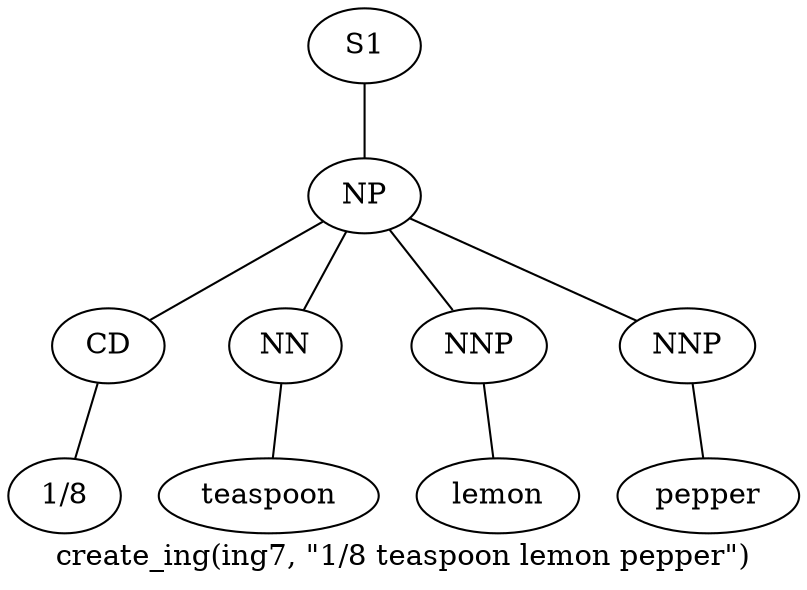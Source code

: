 graph SyntaxGraph {
	label = "create_ing(ing7, \"1/8 teaspoon lemon pepper\")";
	Node0 [label="S1"];
	Node1 [label="NP"];
	Node2 [label="CD"];
	Node3 [label="1/8"];
	Node4 [label="NN"];
	Node5 [label="teaspoon"];
	Node6 [label="NNP"];
	Node7 [label="lemon"];
	Node8 [label="NNP"];
	Node9 [label="pepper"];

	Node0 -- Node1;
	Node1 -- Node2;
	Node1 -- Node4;
	Node1 -- Node6;
	Node1 -- Node8;
	Node2 -- Node3;
	Node4 -- Node5;
	Node6 -- Node7;
	Node8 -- Node9;
}
